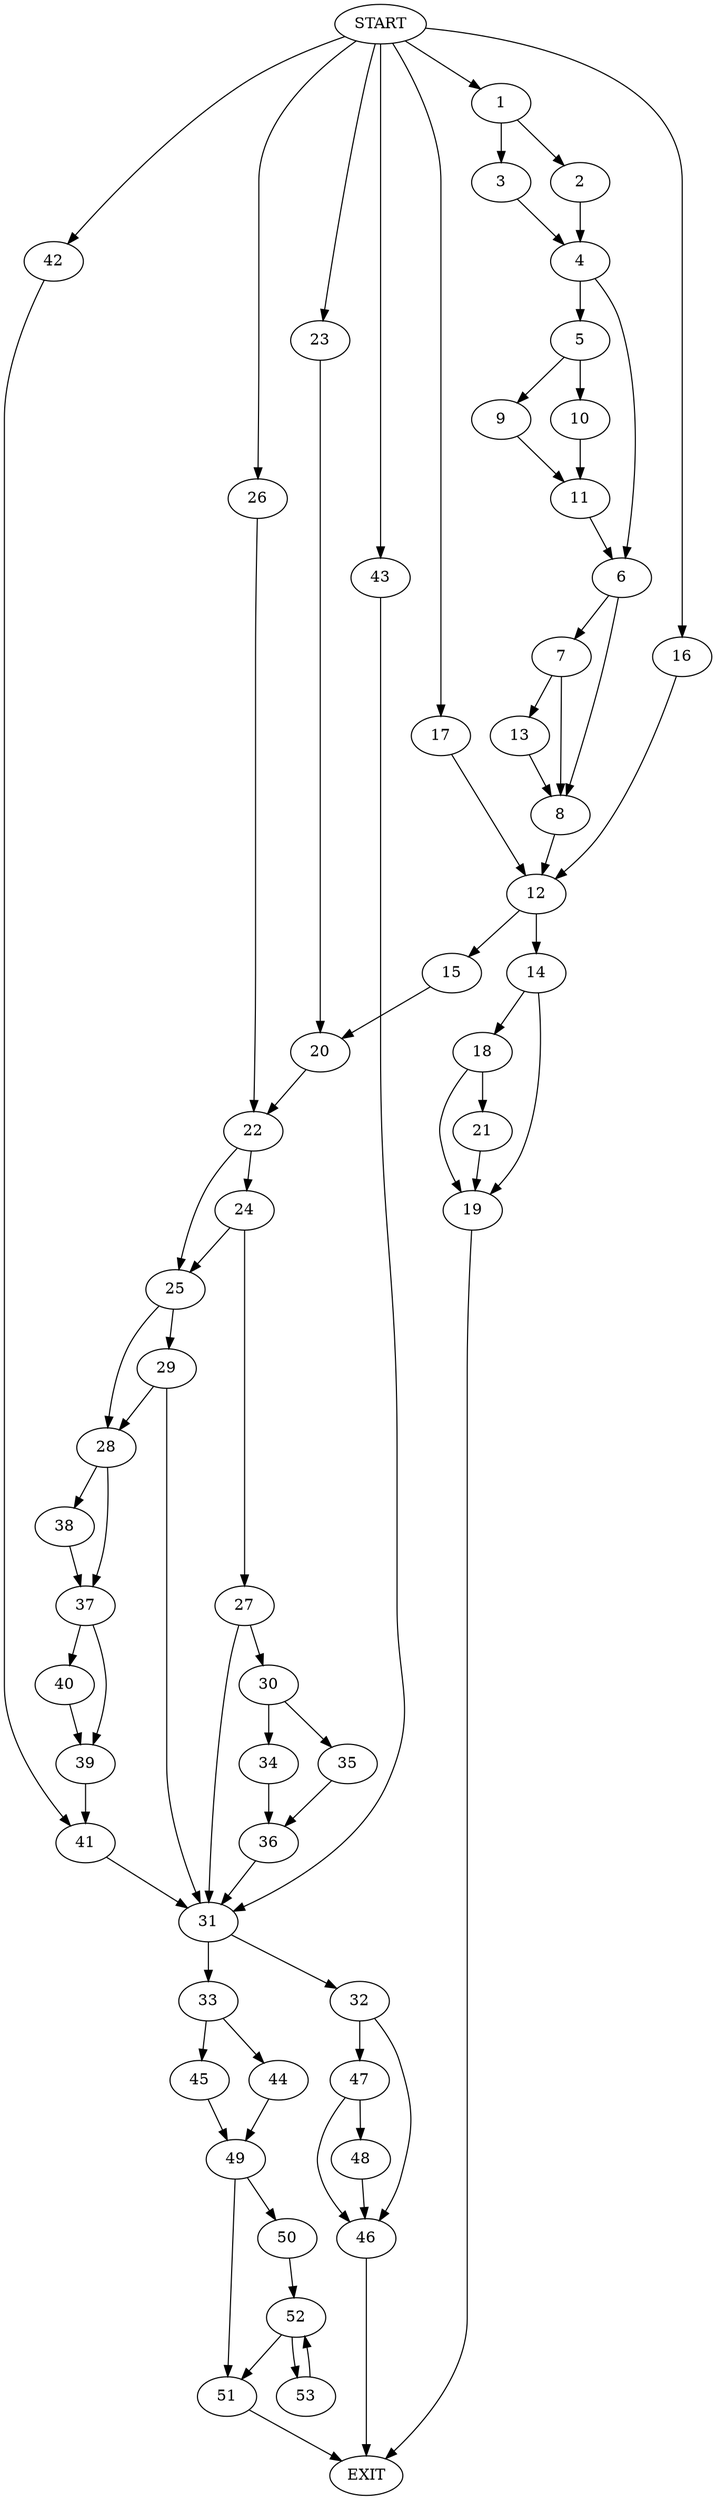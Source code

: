 digraph {
0 [label="START"]
54 [label="EXIT"]
0 -> 1
1 -> 2
1 -> 3
3 -> 4
2 -> 4
4 -> 5
4 -> 6
6 -> 7
6 -> 8
5 -> 9
5 -> 10
9 -> 11
10 -> 11
11 -> 6
8 -> 12
7 -> 13
7 -> 8
13 -> 8
12 -> 14
12 -> 15
0 -> 16
16 -> 12
0 -> 17
17 -> 12
14 -> 18
14 -> 19
15 -> 20
18 -> 21
18 -> 19
19 -> 54
21 -> 19
20 -> 22
0 -> 23
23 -> 20
22 -> 24
22 -> 25
0 -> 26
26 -> 22
24 -> 27
24 -> 25
25 -> 28
25 -> 29
27 -> 30
27 -> 31
31 -> 32
31 -> 33
30 -> 34
30 -> 35
34 -> 36
35 -> 36
36 -> 31
29 -> 28
29 -> 31
28 -> 37
28 -> 38
37 -> 39
37 -> 40
38 -> 37
40 -> 39
39 -> 41
41 -> 31
0 -> 42
42 -> 41
0 -> 43
43 -> 31
33 -> 44
33 -> 45
32 -> 46
32 -> 47
46 -> 54
47 -> 46
47 -> 48
48 -> 46
45 -> 49
44 -> 49
49 -> 50
49 -> 51
50 -> 52
51 -> 54
52 -> 53
52 -> 51
53 -> 52
}

